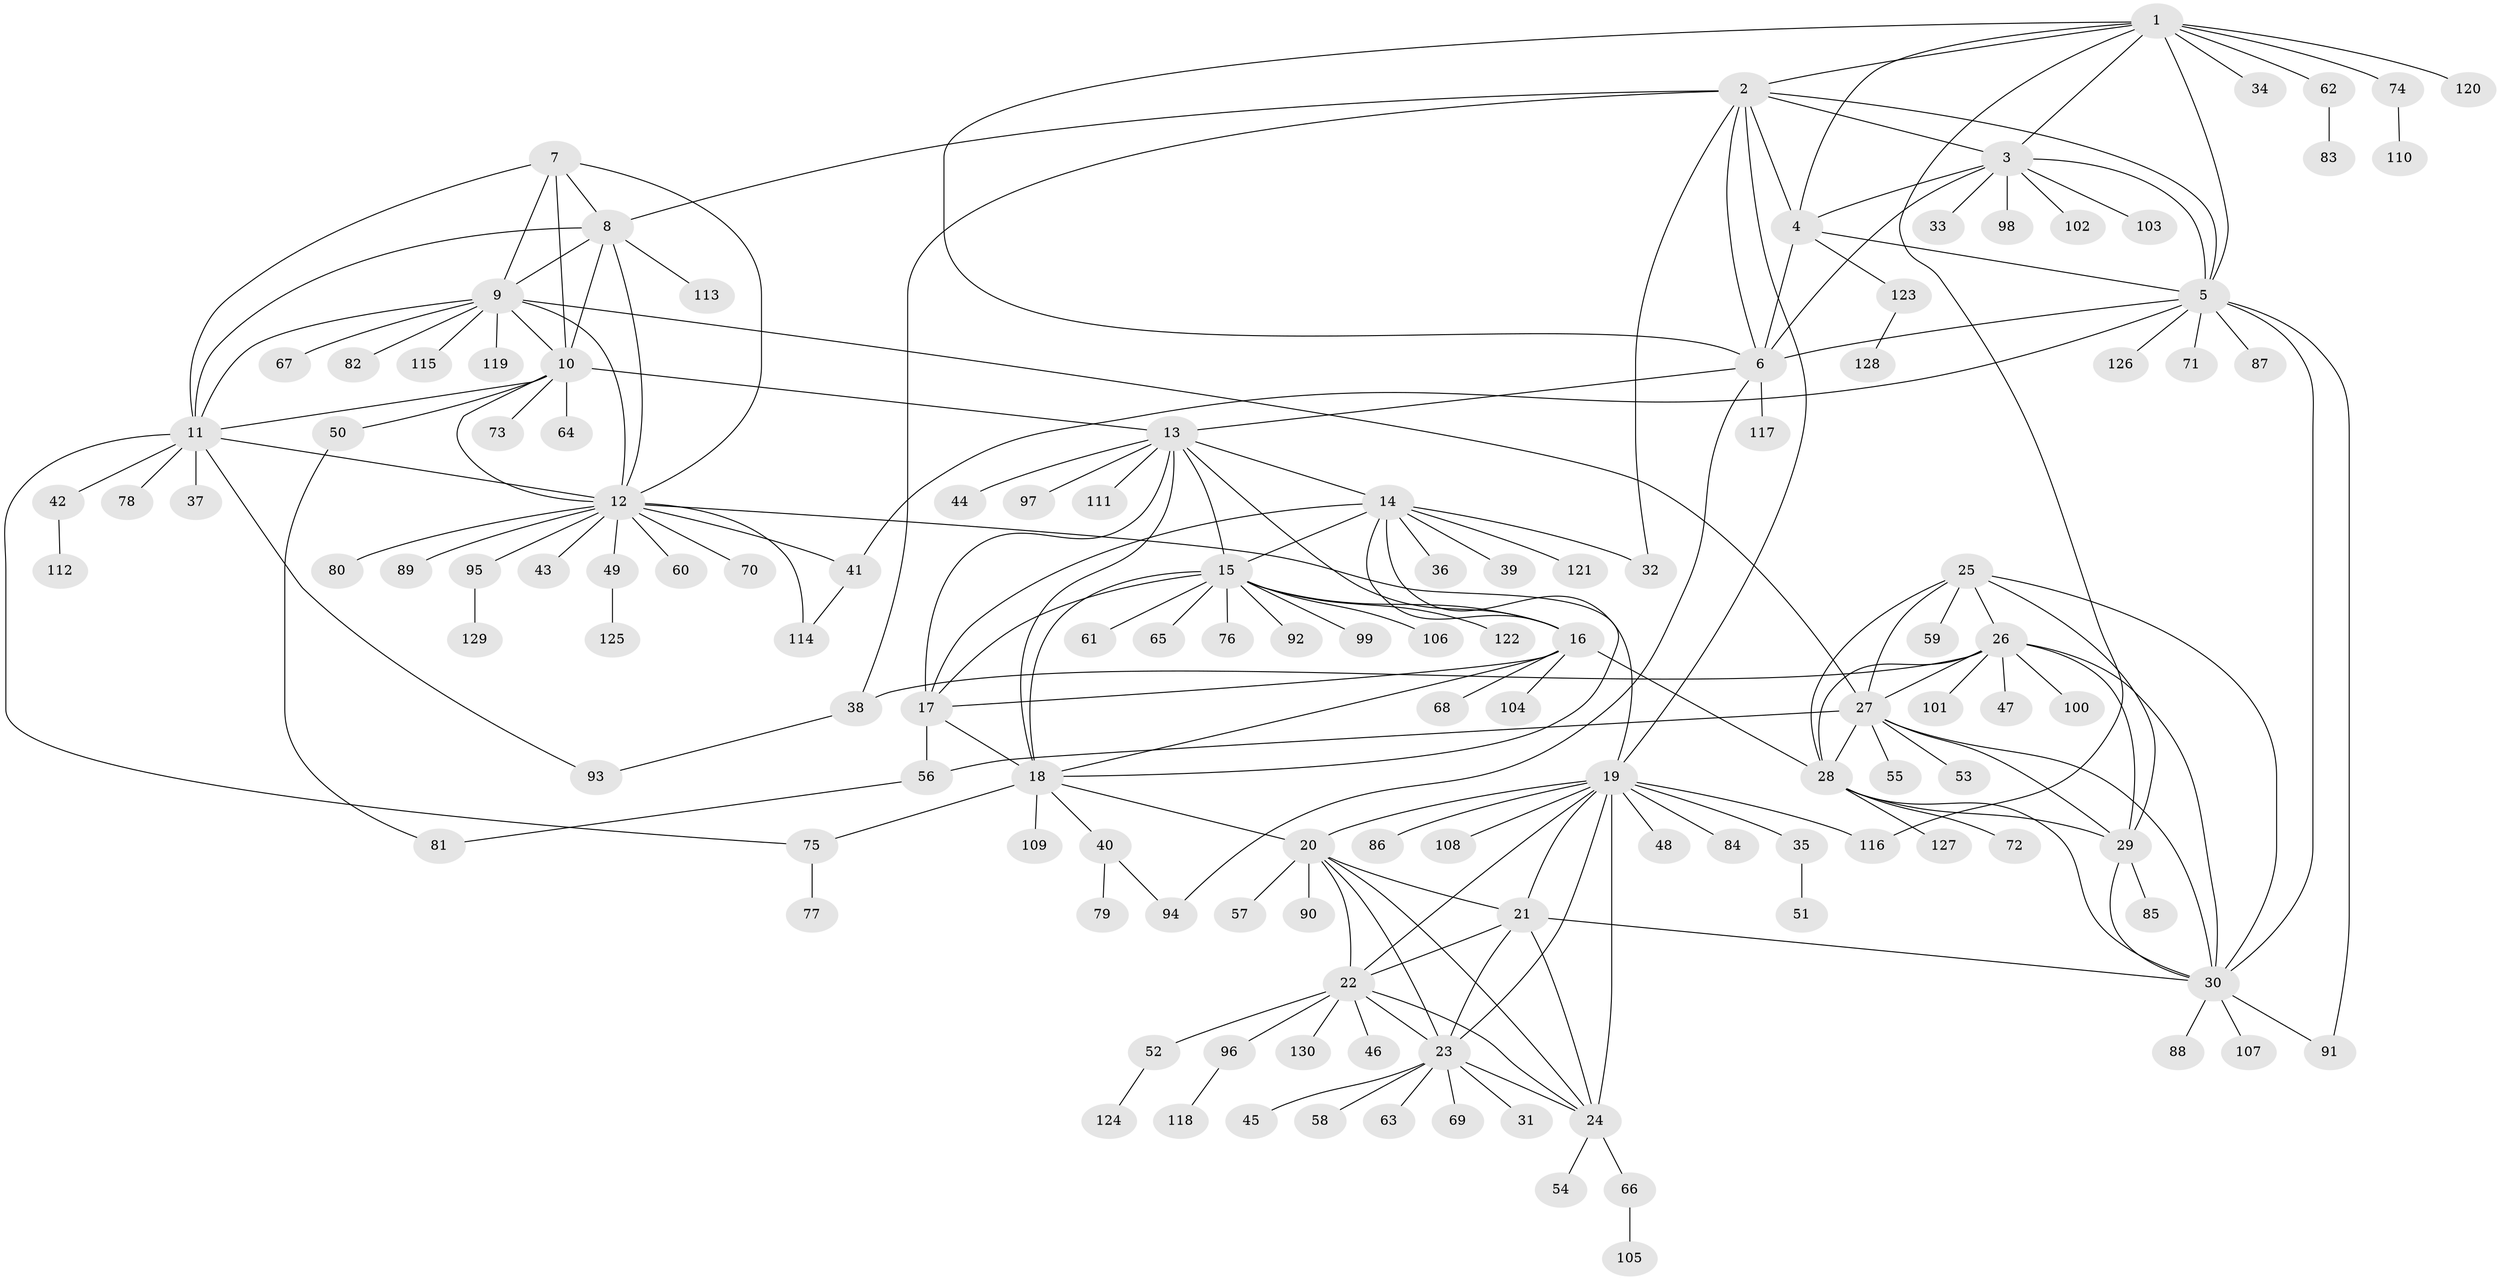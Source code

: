 // Generated by graph-tools (version 1.1) at 2025/37/03/09/25 02:37:17]
// undirected, 130 vertices, 196 edges
graph export_dot {
graph [start="1"]
  node [color=gray90,style=filled];
  1;
  2;
  3;
  4;
  5;
  6;
  7;
  8;
  9;
  10;
  11;
  12;
  13;
  14;
  15;
  16;
  17;
  18;
  19;
  20;
  21;
  22;
  23;
  24;
  25;
  26;
  27;
  28;
  29;
  30;
  31;
  32;
  33;
  34;
  35;
  36;
  37;
  38;
  39;
  40;
  41;
  42;
  43;
  44;
  45;
  46;
  47;
  48;
  49;
  50;
  51;
  52;
  53;
  54;
  55;
  56;
  57;
  58;
  59;
  60;
  61;
  62;
  63;
  64;
  65;
  66;
  67;
  68;
  69;
  70;
  71;
  72;
  73;
  74;
  75;
  76;
  77;
  78;
  79;
  80;
  81;
  82;
  83;
  84;
  85;
  86;
  87;
  88;
  89;
  90;
  91;
  92;
  93;
  94;
  95;
  96;
  97;
  98;
  99;
  100;
  101;
  102;
  103;
  104;
  105;
  106;
  107;
  108;
  109;
  110;
  111;
  112;
  113;
  114;
  115;
  116;
  117;
  118;
  119;
  120;
  121;
  122;
  123;
  124;
  125;
  126;
  127;
  128;
  129;
  130;
  1 -- 2;
  1 -- 3;
  1 -- 4;
  1 -- 5;
  1 -- 6;
  1 -- 34;
  1 -- 62;
  1 -- 74;
  1 -- 116;
  1 -- 120;
  2 -- 3;
  2 -- 4;
  2 -- 5;
  2 -- 6;
  2 -- 8;
  2 -- 19;
  2 -- 32;
  2 -- 38;
  3 -- 4;
  3 -- 5;
  3 -- 6;
  3 -- 33;
  3 -- 98;
  3 -- 102;
  3 -- 103;
  4 -- 5;
  4 -- 6;
  4 -- 123;
  5 -- 6;
  5 -- 30;
  5 -- 41;
  5 -- 71;
  5 -- 87;
  5 -- 91;
  5 -- 126;
  6 -- 13;
  6 -- 94;
  6 -- 117;
  7 -- 8;
  7 -- 9;
  7 -- 10;
  7 -- 11;
  7 -- 12;
  8 -- 9;
  8 -- 10;
  8 -- 11;
  8 -- 12;
  8 -- 113;
  9 -- 10;
  9 -- 11;
  9 -- 12;
  9 -- 27;
  9 -- 67;
  9 -- 82;
  9 -- 115;
  9 -- 119;
  10 -- 11;
  10 -- 12;
  10 -- 13;
  10 -- 50;
  10 -- 64;
  10 -- 73;
  11 -- 12;
  11 -- 37;
  11 -- 42;
  11 -- 75;
  11 -- 78;
  11 -- 93;
  12 -- 19;
  12 -- 41;
  12 -- 43;
  12 -- 49;
  12 -- 60;
  12 -- 70;
  12 -- 80;
  12 -- 89;
  12 -- 95;
  12 -- 114;
  13 -- 14;
  13 -- 15;
  13 -- 16;
  13 -- 17;
  13 -- 18;
  13 -- 44;
  13 -- 97;
  13 -- 111;
  14 -- 15;
  14 -- 16;
  14 -- 17;
  14 -- 18;
  14 -- 32;
  14 -- 36;
  14 -- 39;
  14 -- 121;
  15 -- 16;
  15 -- 17;
  15 -- 18;
  15 -- 61;
  15 -- 65;
  15 -- 76;
  15 -- 92;
  15 -- 99;
  15 -- 106;
  15 -- 122;
  16 -- 17;
  16 -- 18;
  16 -- 28;
  16 -- 68;
  16 -- 104;
  17 -- 18;
  17 -- 56;
  18 -- 20;
  18 -- 40;
  18 -- 75;
  18 -- 109;
  19 -- 20;
  19 -- 21;
  19 -- 22;
  19 -- 23;
  19 -- 24;
  19 -- 35;
  19 -- 48;
  19 -- 84;
  19 -- 86;
  19 -- 108;
  19 -- 116;
  20 -- 21;
  20 -- 22;
  20 -- 23;
  20 -- 24;
  20 -- 57;
  20 -- 90;
  21 -- 22;
  21 -- 23;
  21 -- 24;
  21 -- 30;
  22 -- 23;
  22 -- 24;
  22 -- 46;
  22 -- 52;
  22 -- 96;
  22 -- 130;
  23 -- 24;
  23 -- 31;
  23 -- 45;
  23 -- 58;
  23 -- 63;
  23 -- 69;
  24 -- 54;
  24 -- 66;
  25 -- 26;
  25 -- 27;
  25 -- 28;
  25 -- 29;
  25 -- 30;
  25 -- 59;
  26 -- 27;
  26 -- 28;
  26 -- 29;
  26 -- 30;
  26 -- 38;
  26 -- 47;
  26 -- 100;
  26 -- 101;
  27 -- 28;
  27 -- 29;
  27 -- 30;
  27 -- 53;
  27 -- 55;
  27 -- 56;
  28 -- 29;
  28 -- 30;
  28 -- 72;
  28 -- 127;
  29 -- 30;
  29 -- 85;
  30 -- 88;
  30 -- 91;
  30 -- 107;
  35 -- 51;
  38 -- 93;
  40 -- 79;
  40 -- 94;
  41 -- 114;
  42 -- 112;
  49 -- 125;
  50 -- 81;
  52 -- 124;
  56 -- 81;
  62 -- 83;
  66 -- 105;
  74 -- 110;
  75 -- 77;
  95 -- 129;
  96 -- 118;
  123 -- 128;
}
